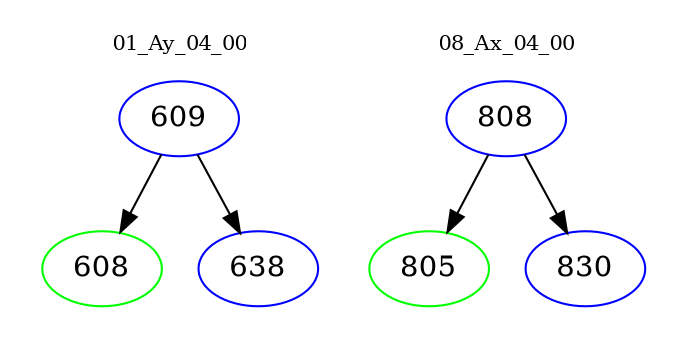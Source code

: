 digraph{
subgraph cluster_0 {
color = white
label = "01_Ay_04_00";
fontsize=10;
T0_609 [label="609", color="blue"]
T0_609 -> T0_608 [color="black"]
T0_608 [label="608", color="green"]
T0_609 -> T0_638 [color="black"]
T0_638 [label="638", color="blue"]
}
subgraph cluster_1 {
color = white
label = "08_Ax_04_00";
fontsize=10;
T1_808 [label="808", color="blue"]
T1_808 -> T1_805 [color="black"]
T1_805 [label="805", color="green"]
T1_808 -> T1_830 [color="black"]
T1_830 [label="830", color="blue"]
}
}
